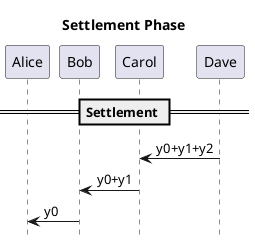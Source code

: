 @startuml
title Settlement Phase
hide footbox
participant Alice
participant Bob
participant Carol
participant Dave

== Settlement ==

Dave -> Carol: y0+y1+y2
Carol -> Bob: y0+y1
Bob -> Alice: y0

@enduml
